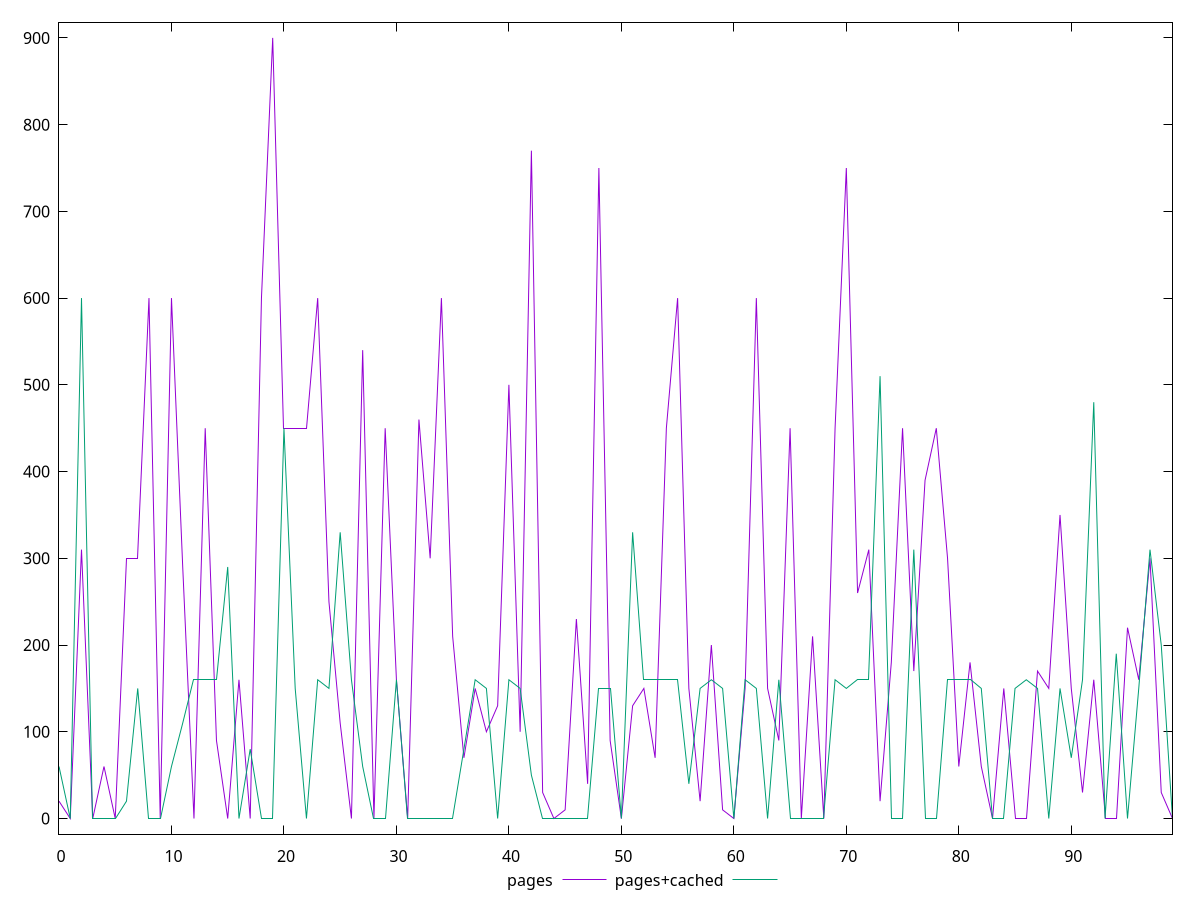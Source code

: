reset

$pages <<EOF
0 20
1 0
2 310
3 0
4 60
5 0
6 300
7 300
8 600
9 0
10 600
11 290
12 0
13 450
14 90
15 0
16 160
17 0
18 600
19 900
20 450
21 450
22 450
23 600
24 250
25 110
26 0
27 540
28 0
29 450
30 160
31 0
32 460
33 300
34 600
35 210
36 70
37 150
38 100
39 130
40 500
41 100
42 770
43 30
44 0
45 10
46 230
47 40
48 750
49 90
50 0
51 130
52 150
53 70
54 450
55 600
56 150
57 20
58 200
59 10
60 0
61 150
62 600
63 150
64 90
65 450
66 0
67 210
68 0
69 450
70 750
71 260
72 310
73 20
74 180
75 450
76 170
77 390
78 450
79 300
80 60
81 180
82 60
83 0
84 150
85 0
86 0
87 170
88 150
89 350
90 150
91 30
92 160
93 0
94 0
95 220
96 160
97 300
98 30
99 0
EOF

$pagesCached <<EOF
0 60
1 0
2 600
3 0
4 0
5 0
6 20
7 150
8 0
9 0
10 60
11 110
12 160
13 160
14 160
15 290
16 0
17 80
18 0
19 0
20 450
21 150
22 0
23 160
24 150
25 330
26 160
27 60
28 0
29 0
30 160
31 0
32 0
33 0
34 0
35 0
36 80
37 160
38 150
39 0
40 160
41 150
42 50
43 0
44 0
45 0
46 0
47 0
48 150
49 150
50 0
51 330
52 160
53 160
54 160
55 160
56 40
57 150
58 160
59 150
60 0
61 160
62 150
63 0
64 160
65 0
66 0
67 0
68 0
69 160
70 150
71 160
72 160
73 510
74 0
75 0
76 310
77 0
78 0
79 160
80 160
81 160
82 150
83 0
84 0
85 150
86 160
87 150
88 0
89 150
90 70
91 160
92 480
93 0
94 190
95 0
96 150
97 310
98 200
99 0
EOF

set key outside below
set xrange [0:99]
set yrange [-18:918]
set trange [-18:918]
set terminal svg size 640, 520 enhanced background rgb 'white'
set output "report_00015_2021-02-09T16-11-33.973Z/unused-css-rules/comparison/line/0_vs_1.svg"

plot $pages title "pages" with line, \
     $pagesCached title "pages+cached" with line

reset
